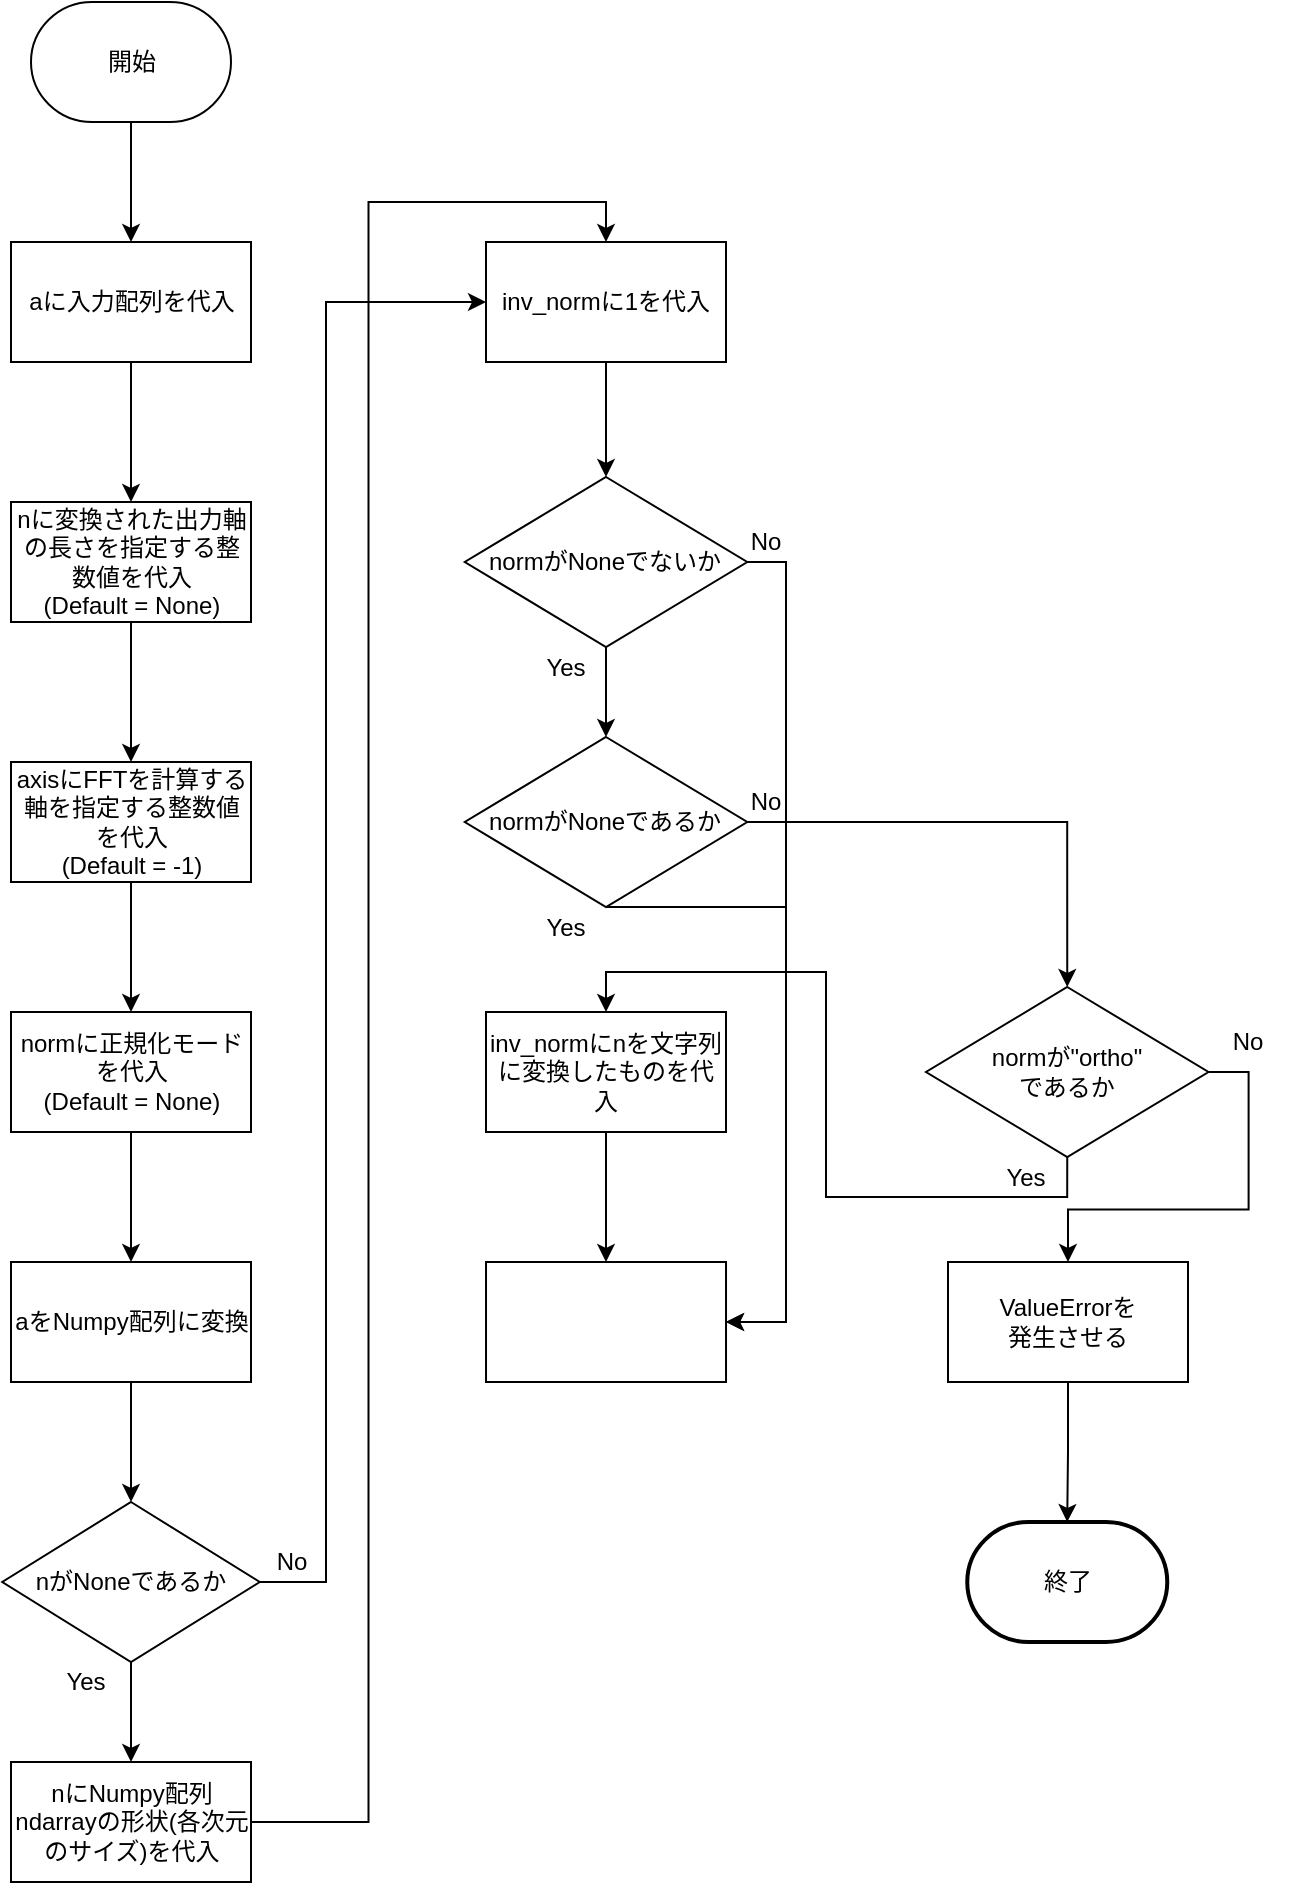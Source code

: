 <mxfile version="13.7.5" type="github">
  <diagram id="4SzmiEqQ7drfHOVqqRY8" name="ページ1">
    <mxGraphModel dx="1021" dy="581" grid="1" gridSize="10" guides="1" tooltips="1" connect="1" arrows="1" fold="1" page="1" pageScale="1" pageWidth="827" pageHeight="1169" math="0" shadow="0">
      <root>
        <mxCell id="0" />
        <mxCell id="1" parent="0" />
        <mxCell id="G6NK2Zfw-yr9_gnZrluK-16" style="edgeStyle=orthogonalEdgeStyle;rounded=0;orthogonalLoop=1;jettySize=auto;html=1;entryX=0.5;entryY=0;entryDx=0;entryDy=0;strokeWidth=1;fontSize=12;" parent="1" source="G6NK2Zfw-yr9_gnZrluK-1" target="G6NK2Zfw-yr9_gnZrluK-14" edge="1">
          <mxGeometry relative="1" as="geometry" />
        </mxCell>
        <mxCell id="G6NK2Zfw-yr9_gnZrluK-1" value="開始" style="strokeWidth=1;html=1;shape=mxgraph.flowchart.terminator;whiteSpace=wrap;align=center;fontSize=12;" parent="1" vertex="1">
          <mxGeometry x="92.5" y="20" width="100" height="60" as="geometry" />
        </mxCell>
        <mxCell id="G6NK2Zfw-yr9_gnZrluK-12" style="edgeStyle=orthogonalEdgeStyle;rounded=0;orthogonalLoop=1;jettySize=auto;html=1;entryX=0.5;entryY=0;entryDx=0;entryDy=0;entryPerimeter=0;strokeWidth=1;fontSize=12;" parent="1" source="G6NK2Zfw-yr9_gnZrluK-7" target="G6NK2Zfw-yr9_gnZrluK-11" edge="1">
          <mxGeometry relative="1" as="geometry" />
        </mxCell>
        <mxCell id="G6NK2Zfw-yr9_gnZrluK-7" value="aをNumpy配列に変換" style="rounded=0;whiteSpace=wrap;html=1;strokeWidth=1;fontSize=12;" parent="1" vertex="1">
          <mxGeometry x="82.5" y="650" width="120" height="60" as="geometry" />
        </mxCell>
        <mxCell id="G6NK2Zfw-yr9_gnZrluK-29" style="edgeStyle=orthogonalEdgeStyle;rounded=0;orthogonalLoop=1;jettySize=auto;html=1;entryX=0.5;entryY=0;entryDx=0;entryDy=0;strokeWidth=1;fontSize=12;" parent="1" source="G6NK2Zfw-yr9_gnZrluK-11" target="G6NK2Zfw-yr9_gnZrluK-28" edge="1">
          <mxGeometry relative="1" as="geometry" />
        </mxCell>
        <mxCell id="V38NZZYtjoJMfkaua9qU-2" style="edgeStyle=orthogonalEdgeStyle;rounded=0;orthogonalLoop=1;jettySize=auto;html=1;entryX=0;entryY=0.5;entryDx=0;entryDy=0;strokeWidth=1;fontSize=12;" parent="1" source="G6NK2Zfw-yr9_gnZrluK-11" target="G6NK2Zfw-yr9_gnZrluK-31" edge="1">
          <mxGeometry relative="1" as="geometry">
            <Array as="points">
              <mxPoint x="240" y="810" />
              <mxPoint x="240" y="170" />
            </Array>
          </mxGeometry>
        </mxCell>
        <mxCell id="G6NK2Zfw-yr9_gnZrluK-11" value="nがNoneであるか" style="strokeWidth=1;html=1;shape=mxgraph.flowchart.decision;whiteSpace=wrap;align=center;fontSize=12;" parent="1" vertex="1">
          <mxGeometry x="78.13" y="770" width="128.75" height="80" as="geometry" />
        </mxCell>
        <mxCell id="G6NK2Zfw-yr9_gnZrluK-17" style="edgeStyle=orthogonalEdgeStyle;rounded=0;orthogonalLoop=1;jettySize=auto;html=1;entryX=0.5;entryY=0;entryDx=0;entryDy=0;strokeWidth=1;fontSize=12;" parent="1" source="G6NK2Zfw-yr9_gnZrluK-14" target="G6NK2Zfw-yr9_gnZrluK-15" edge="1">
          <mxGeometry relative="1" as="geometry" />
        </mxCell>
        <mxCell id="G6NK2Zfw-yr9_gnZrluK-14" value="aに入力配列を代入" style="rounded=0;whiteSpace=wrap;html=1;align=center;strokeWidth=1;fontSize=12;" parent="1" vertex="1">
          <mxGeometry x="82.5" y="140" width="120" height="60" as="geometry" />
        </mxCell>
        <mxCell id="G6NK2Zfw-yr9_gnZrluK-22" style="edgeStyle=orthogonalEdgeStyle;rounded=0;orthogonalLoop=1;jettySize=auto;html=1;entryX=0.5;entryY=0;entryDx=0;entryDy=0;strokeWidth=1;fontSize=12;" parent="1" source="G6NK2Zfw-yr9_gnZrluK-15" target="G6NK2Zfw-yr9_gnZrluK-18" edge="1">
          <mxGeometry relative="1" as="geometry" />
        </mxCell>
        <mxCell id="G6NK2Zfw-yr9_gnZrluK-15" value="nに変換された出力軸の長さを指定する整数値を代入&lt;br style=&quot;font-size: 12px;&quot;&gt;(Default = None)" style="rounded=0;whiteSpace=wrap;html=1;align=center;strokeWidth=1;fontSize=12;" parent="1" vertex="1">
          <mxGeometry x="82.5" y="270" width="120" height="60" as="geometry" />
        </mxCell>
        <mxCell id="G6NK2Zfw-yr9_gnZrluK-25" style="edgeStyle=orthogonalEdgeStyle;rounded=0;orthogonalLoop=1;jettySize=auto;html=1;entryX=0.5;entryY=0;entryDx=0;entryDy=0;strokeWidth=1;fontSize=12;" parent="1" source="G6NK2Zfw-yr9_gnZrluK-18" target="G6NK2Zfw-yr9_gnZrluK-19" edge="1">
          <mxGeometry relative="1" as="geometry" />
        </mxCell>
        <mxCell id="G6NK2Zfw-yr9_gnZrluK-18" value="axisにFFTを計算する軸を指定する整数値を代入&lt;br style=&quot;font-size: 12px;&quot;&gt;(Default = -1)" style="rounded=0;whiteSpace=wrap;html=1;align=center;strokeWidth=1;fontSize=12;" parent="1" vertex="1">
          <mxGeometry x="82.5" y="400" width="120" height="60" as="geometry" />
        </mxCell>
        <mxCell id="G6NK2Zfw-yr9_gnZrluK-27" style="edgeStyle=orthogonalEdgeStyle;rounded=0;orthogonalLoop=1;jettySize=auto;html=1;entryX=0.5;entryY=0;entryDx=0;entryDy=0;strokeWidth=1;fontSize=12;" parent="1" source="G6NK2Zfw-yr9_gnZrluK-19" target="G6NK2Zfw-yr9_gnZrluK-7" edge="1">
          <mxGeometry relative="1" as="geometry" />
        </mxCell>
        <mxCell id="G6NK2Zfw-yr9_gnZrluK-19" value="normに正規化モードを代入&lt;br style=&quot;font-size: 12px;&quot;&gt;(Default = None)" style="rounded=0;whiteSpace=wrap;html=1;align=center;strokeWidth=1;fontSize=12;" parent="1" vertex="1">
          <mxGeometry x="82.5" y="525" width="120" height="60" as="geometry" />
        </mxCell>
        <mxCell id="G6NK2Zfw-yr9_gnZrluK-32" style="edgeStyle=orthogonalEdgeStyle;rounded=0;orthogonalLoop=1;jettySize=auto;html=1;entryX=0.5;entryY=0;entryDx=0;entryDy=0;strokeWidth=1;fontSize=12;" parent="1" source="G6NK2Zfw-yr9_gnZrluK-28" target="G6NK2Zfw-yr9_gnZrluK-31" edge="1">
          <mxGeometry relative="1" as="geometry" />
        </mxCell>
        <mxCell id="G6NK2Zfw-yr9_gnZrluK-28" value="nにNumpy配列ndarrayの形状(各次元のサイズ)を代入" style="rounded=0;whiteSpace=wrap;html=1;align=center;strokeWidth=1;fontSize=12;" parent="1" vertex="1">
          <mxGeometry x="82.5" y="900" width="120" height="60" as="geometry" />
        </mxCell>
        <mxCell id="G6NK2Zfw-yr9_gnZrluK-30" value="Yes" style="text;html=1;strokeColor=none;fillColor=none;align=center;verticalAlign=middle;whiteSpace=wrap;rounded=0;strokeWidth=1;" parent="1" vertex="1">
          <mxGeometry x="100" y="850" width="40" height="20" as="geometry" />
        </mxCell>
        <mxCell id="G6NK2Zfw-yr9_gnZrluK-35" style="edgeStyle=orthogonalEdgeStyle;rounded=0;orthogonalLoop=1;jettySize=auto;html=1;entryX=0.5;entryY=0;entryDx=0;entryDy=0;entryPerimeter=0;strokeWidth=1;fontSize=12;" parent="1" source="G6NK2Zfw-yr9_gnZrluK-31" target="G6NK2Zfw-yr9_gnZrluK-33" edge="1">
          <mxGeometry relative="1" as="geometry" />
        </mxCell>
        <mxCell id="G6NK2Zfw-yr9_gnZrluK-31" value="&lt;span style=&quot;font-size: 12px;&quot;&gt;inv_normに1を代入&lt;/span&gt;" style="rounded=0;whiteSpace=wrap;html=1;align=center;strokeWidth=1;fontSize=12;fontStyle=0" parent="1" vertex="1">
          <mxGeometry x="320" y="140" width="120" height="60" as="geometry" />
        </mxCell>
        <mxCell id="G6NK2Zfw-yr9_gnZrluK-38" style="edgeStyle=orthogonalEdgeStyle;rounded=0;orthogonalLoop=1;jettySize=auto;html=1;strokeWidth=1;fontSize=12;" parent="1" source="G6NK2Zfw-yr9_gnZrluK-33" target="G6NK2Zfw-yr9_gnZrluK-37" edge="1">
          <mxGeometry relative="1" as="geometry" />
        </mxCell>
        <mxCell id="V38NZZYtjoJMfkaua9qU-6" style="edgeStyle=orthogonalEdgeStyle;rounded=0;orthogonalLoop=1;jettySize=auto;html=1;exitX=1;exitY=0.5;exitDx=0;exitDy=0;exitPerimeter=0;entryX=1;entryY=0.5;entryDx=0;entryDy=0;strokeWidth=1;fontSize=12;" parent="1" source="G6NK2Zfw-yr9_gnZrluK-33" target="V38NZZYtjoJMfkaua9qU-11" edge="1">
          <mxGeometry relative="1" as="geometry">
            <mxPoint x="460" y="650" as="targetPoint" />
            <Array as="points">
              <mxPoint x="470" y="300" />
              <mxPoint x="470" y="680" />
            </Array>
          </mxGeometry>
        </mxCell>
        <mxCell id="G6NK2Zfw-yr9_gnZrluK-33" value="normがNoneでないか" style="strokeWidth=1;html=1;shape=mxgraph.flowchart.decision;whiteSpace=wrap;align=center;fontSize=12;" parent="1" vertex="1">
          <mxGeometry x="309.38" y="257.5" width="141.25" height="85" as="geometry" />
        </mxCell>
        <mxCell id="G6NK2Zfw-yr9_gnZrluK-42" style="edgeStyle=orthogonalEdgeStyle;rounded=0;orthogonalLoop=1;jettySize=auto;html=1;strokeWidth=1;fontSize=12;entryX=1;entryY=0.5;entryDx=0;entryDy=0;exitX=1;exitY=0;exitDx=0;exitDy=0;" parent="1" source="G6NK2Zfw-yr9_gnZrluK-40" target="V38NZZYtjoJMfkaua9qU-11" edge="1">
          <mxGeometry relative="1" as="geometry">
            <mxPoint x="450" y="940" as="targetPoint" />
            <Array as="points">
              <mxPoint x="470" y="473" />
              <mxPoint x="470" y="680" />
            </Array>
          </mxGeometry>
        </mxCell>
        <mxCell id="V38NZZYtjoJMfkaua9qU-9" style="edgeStyle=orthogonalEdgeStyle;rounded=0;orthogonalLoop=1;jettySize=auto;html=1;exitX=1;exitY=0.5;exitDx=0;exitDy=0;exitPerimeter=0;strokeWidth=1;fontSize=12;entryX=0.5;entryY=0;entryDx=0;entryDy=0;entryPerimeter=0;" parent="1" source="G6NK2Zfw-yr9_gnZrluK-37" target="DTMjtAI88cDE44Hb-UYE-1" edge="1">
          <mxGeometry relative="1" as="geometry">
            <mxPoint x="510" y="460" as="targetPoint" />
          </mxGeometry>
        </mxCell>
        <mxCell id="G6NK2Zfw-yr9_gnZrluK-37" value="normがNoneであるか" style="strokeWidth=1;html=1;shape=mxgraph.flowchart.decision;whiteSpace=wrap;align=center;fontSize=12;" parent="1" vertex="1">
          <mxGeometry x="309.38" y="387.5" width="141.25" height="85" as="geometry" />
        </mxCell>
        <mxCell id="G6NK2Zfw-yr9_gnZrluK-39" value="Yes" style="text;html=1;strokeColor=none;fillColor=none;align=center;verticalAlign=middle;whiteSpace=wrap;rounded=0;strokeWidth=1;" parent="1" vertex="1">
          <mxGeometry x="340" y="342.5" width="40" height="20" as="geometry" />
        </mxCell>
        <mxCell id="G6NK2Zfw-yr9_gnZrluK-40" value="Yes" style="text;html=1;strokeColor=none;fillColor=none;align=center;verticalAlign=middle;whiteSpace=wrap;rounded=0;strokeWidth=1;" parent="1" vertex="1">
          <mxGeometry x="340" y="472.5" width="40" height="20" as="geometry" />
        </mxCell>
        <mxCell id="DsPjFmS-Iu0r8D44KtKZ-2" style="edgeStyle=orthogonalEdgeStyle;rounded=0;orthogonalLoop=1;jettySize=auto;html=1;strokeWidth=1;fontSize=12;" parent="1" source="G6NK2Zfw-yr9_gnZrluK-41" target="V38NZZYtjoJMfkaua9qU-11" edge="1">
          <mxGeometry relative="1" as="geometry" />
        </mxCell>
        <mxCell id="G6NK2Zfw-yr9_gnZrluK-41" value="inv_normにnを文字列に変換したものを代入" style="rounded=0;whiteSpace=wrap;html=1;align=center;strokeWidth=1;fontSize=12;" parent="1" vertex="1">
          <mxGeometry x="320" y="525" width="120" height="60" as="geometry" />
        </mxCell>
        <mxCell id="V38NZZYtjoJMfkaua9qU-3" value="No" style="text;html=1;strokeColor=none;fillColor=none;align=center;verticalAlign=middle;whiteSpace=wrap;rounded=0;strokeWidth=1;" parent="1" vertex="1">
          <mxGeometry x="202.5" y="790" width="40" height="20" as="geometry" />
        </mxCell>
        <mxCell id="V38NZZYtjoJMfkaua9qU-7" value="No" style="text;html=1;strokeColor=none;fillColor=none;align=center;verticalAlign=middle;whiteSpace=wrap;rounded=0;strokeWidth=1;" parent="1" vertex="1">
          <mxGeometry x="440" y="280" width="40" height="20" as="geometry" />
        </mxCell>
        <mxCell id="V38NZZYtjoJMfkaua9qU-8" value="No" style="text;html=1;strokeColor=none;fillColor=none;align=center;verticalAlign=middle;whiteSpace=wrap;rounded=0;strokeWidth=1;" parent="1" vertex="1">
          <mxGeometry x="440" y="410" width="40" height="20" as="geometry" />
        </mxCell>
        <mxCell id="V38NZZYtjoJMfkaua9qU-11" value="" style="rounded=0;whiteSpace=wrap;html=1;strokeWidth=1;fontSize=12;" parent="1" vertex="1">
          <mxGeometry x="320.01" y="650" width="120" height="60" as="geometry" />
        </mxCell>
        <mxCell id="DTMjtAI88cDE44Hb-UYE-2" style="edgeStyle=orthogonalEdgeStyle;rounded=0;orthogonalLoop=1;jettySize=auto;html=1;entryX=0.5;entryY=0;entryDx=0;entryDy=0;fontSize=12;exitX=0.5;exitY=1;exitDx=0;exitDy=0;exitPerimeter=0;" edge="1" parent="1" source="DTMjtAI88cDE44Hb-UYE-1" target="G6NK2Zfw-yr9_gnZrluK-41">
          <mxGeometry relative="1" as="geometry" />
        </mxCell>
        <mxCell id="DTMjtAI88cDE44Hb-UYE-5" style="edgeStyle=orthogonalEdgeStyle;rounded=0;orthogonalLoop=1;jettySize=auto;html=1;exitX=1;exitY=0.5;exitDx=0;exitDy=0;exitPerimeter=0;fontSize=12;" edge="1" parent="1" source="DTMjtAI88cDE44Hb-UYE-1" target="DTMjtAI88cDE44Hb-UYE-4">
          <mxGeometry relative="1" as="geometry" />
        </mxCell>
        <mxCell id="DTMjtAI88cDE44Hb-UYE-1" value="normが&quot;ortho&quot;&lt;br&gt;であるか" style="strokeWidth=1;html=1;shape=mxgraph.flowchart.decision;whiteSpace=wrap;align=center;fontSize=12;" vertex="1" parent="1">
          <mxGeometry x="540" y="512.5" width="141.25" height="85" as="geometry" />
        </mxCell>
        <mxCell id="DTMjtAI88cDE44Hb-UYE-3" value="Yes" style="text;html=1;strokeColor=none;fillColor=none;align=center;verticalAlign=middle;whiteSpace=wrap;rounded=0;strokeWidth=1;" vertex="1" parent="1">
          <mxGeometry x="570" y="597.5" width="40" height="20" as="geometry" />
        </mxCell>
        <mxCell id="DTMjtAI88cDE44Hb-UYE-9" style="edgeStyle=orthogonalEdgeStyle;rounded=0;orthogonalLoop=1;jettySize=auto;html=1;fontSize=12;" edge="1" parent="1" source="DTMjtAI88cDE44Hb-UYE-4" target="DTMjtAI88cDE44Hb-UYE-8">
          <mxGeometry relative="1" as="geometry" />
        </mxCell>
        <mxCell id="DTMjtAI88cDE44Hb-UYE-4" value="ValueErrorを&lt;br&gt;発生させる" style="rounded=0;whiteSpace=wrap;html=1;fontSize=12;fontStyle=0" vertex="1" parent="1">
          <mxGeometry x="551" y="650" width="120" height="60" as="geometry" />
        </mxCell>
        <mxCell id="DTMjtAI88cDE44Hb-UYE-6" value="No" style="text;html=1;strokeColor=none;fillColor=none;align=center;verticalAlign=middle;whiteSpace=wrap;rounded=0;strokeWidth=1;" vertex="1" parent="1">
          <mxGeometry x="681.25" y="530" width="40" height="20" as="geometry" />
        </mxCell>
        <mxCell id="DTMjtAI88cDE44Hb-UYE-8" value="終了" style="strokeWidth=2;html=1;shape=mxgraph.flowchart.terminator;whiteSpace=wrap;fontSize=12;" vertex="1" parent="1">
          <mxGeometry x="560.63" y="780" width="100" height="60" as="geometry" />
        </mxCell>
      </root>
    </mxGraphModel>
  </diagram>
</mxfile>
